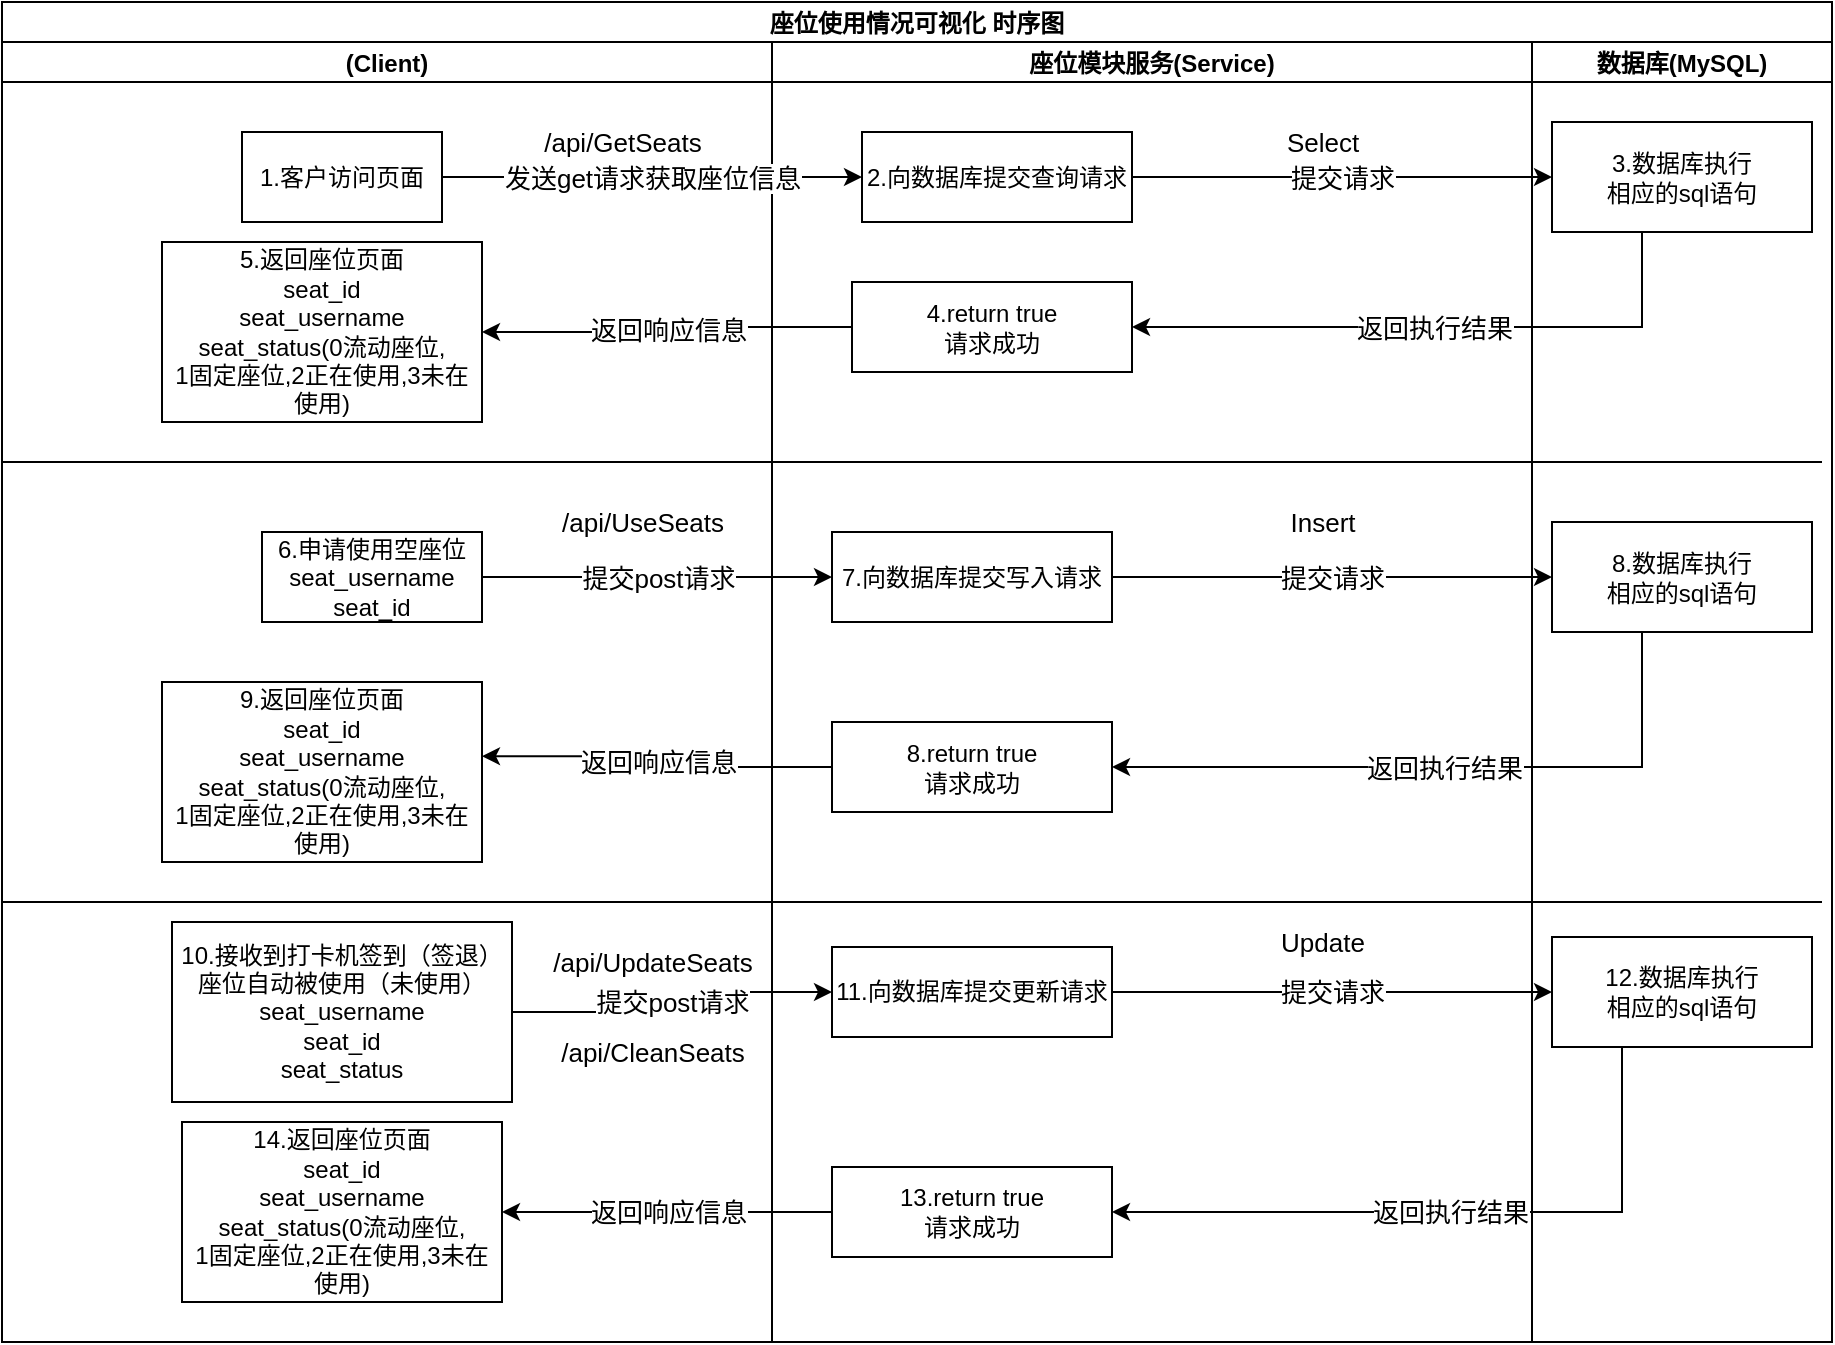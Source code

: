 <mxfile version="15.8.4" type="device" pages="4"><diagram id="prtHgNgQTEPvFCAcTncT" name="座位使用情况可视化"><mxGraphModel dx="1422" dy="856" grid="1" gridSize="10" guides="1" tooltips="1" connect="1" arrows="1" fold="1" page="1" pageScale="1" pageWidth="827" pageHeight="1169" math="0" shadow="0"><root><mxCell id="0"/><mxCell id="1" parent="0"/><mxCell id="Lxk1IPuW394Er8YOrYIt-1" value="座位使用情况可视化 时序图" style="swimlane;childLayout=stackLayout;resizeParent=1;resizeParentMax=0;startSize=20;" parent="1" vertex="1"><mxGeometry x="10" y="70" width="915" height="670" as="geometry"/></mxCell><mxCell id="Lxk1IPuW394Er8YOrYIt-2" value="(Client)" style="swimlane;startSize=20;" parent="Lxk1IPuW394Er8YOrYIt-1" vertex="1"><mxGeometry y="20" width="385" height="650" as="geometry"/></mxCell><mxCell id="Lxk1IPuW394Er8YOrYIt-5" value="1.客户访问页面" style="rounded=0;whiteSpace=wrap;html=1;" parent="Lxk1IPuW394Er8YOrYIt-2" vertex="1"><mxGeometry x="120" y="45" width="100" height="45" as="geometry"/></mxCell><mxCell id="Lxk1IPuW394Er8YOrYIt-10" value="6.申请使用空座位&lt;br&gt;seat_username&lt;br&gt;seat_id" style="rounded=0;whiteSpace=wrap;html=1;" parent="Lxk1IPuW394Er8YOrYIt-2" vertex="1"><mxGeometry x="130" y="245" width="110" height="45" as="geometry"/></mxCell><mxCell id="JnZabSUCHOi-VSOp7AF3-26" value="/api/GetSeats" style="text;html=1;align=center;verticalAlign=middle;resizable=0;points=[];autosize=1;strokeColor=none;fillColor=none;fontSize=13;" parent="Lxk1IPuW394Er8YOrYIt-2" vertex="1"><mxGeometry x="265" y="40" width="90" height="20" as="geometry"/></mxCell><mxCell id="JnZabSUCHOi-VSOp7AF3-31" value="/api/UseSeats" style="text;html=1;align=center;verticalAlign=middle;resizable=0;points=[];autosize=1;strokeColor=none;fillColor=none;fontSize=13;" parent="Lxk1IPuW394Er8YOrYIt-2" vertex="1"><mxGeometry x="270" y="230" width="100" height="20" as="geometry"/></mxCell><mxCell id="JnZabSUCHOi-VSOp7AF3-32" value="9.返回座位页面&lt;br&gt;seat_id&lt;br&gt;seat_username&lt;br&gt;seat_status(0流动座位,&lt;br&gt;1固定座位,2正在使用,3未在使用)" style="rounded=0;whiteSpace=wrap;html=1;" parent="Lxk1IPuW394Er8YOrYIt-2" vertex="1"><mxGeometry x="80" y="320" width="160" height="90" as="geometry"/></mxCell><mxCell id="JnZabSUCHOi-VSOp7AF3-36" value="/api/UpdateSeats" style="text;html=1;align=center;verticalAlign=middle;resizable=0;points=[];autosize=1;strokeColor=none;fillColor=none;fontSize=13;" parent="Lxk1IPuW394Er8YOrYIt-2" vertex="1"><mxGeometry x="265" y="450" width="120" height="20" as="geometry"/></mxCell><mxCell id="JnZabSUCHOi-VSOp7AF3-52" value="/api/CleanSeats" style="text;html=1;align=center;verticalAlign=middle;resizable=0;points=[];autosize=1;strokeColor=none;fillColor=none;fontSize=13;" parent="Lxk1IPuW394Er8YOrYIt-2" vertex="1"><mxGeometry x="270" y="495" width="110" height="20" as="geometry"/></mxCell><mxCell id="JnZabSUCHOi-VSOp7AF3-62" value="5.返回座位页面&lt;br&gt;seat_id&lt;br&gt;seat_username&lt;br&gt;seat_status(0流动座位,&lt;br&gt;1固定座位,2正在使用,3未在使用)" style="rounded=0;whiteSpace=wrap;html=1;" parent="Lxk1IPuW394Er8YOrYIt-2" vertex="1"><mxGeometry x="80" y="100" width="160" height="90" as="geometry"/></mxCell><mxCell id="JnZabSUCHOi-VSOp7AF3-63" value="14.返回座位页面&lt;br&gt;seat_id&lt;br&gt;seat_username&lt;br&gt;seat_status(0流动座位,&lt;br&gt;1固定座位,2正在使用,3未在使用)" style="rounded=0;whiteSpace=wrap;html=1;" parent="Lxk1IPuW394Er8YOrYIt-2" vertex="1"><mxGeometry x="90" y="540" width="160" height="90" as="geometry"/></mxCell><mxCell id="Lxk1IPuW394Er8YOrYIt-15" value="座位模块服务(Service)" style="swimlane;startSize=20;" parent="Lxk1IPuW394Er8YOrYIt-1" vertex="1"><mxGeometry x="385" y="20" width="380" height="650" as="geometry"/></mxCell><mxCell id="Lxk1IPuW394Er8YOrYIt-16" value="7.向数据库提交写入请求" style="rounded=0;whiteSpace=wrap;html=1;" parent="Lxk1IPuW394Er8YOrYIt-15" vertex="1"><mxGeometry x="30" y="245" width="140" height="45" as="geometry"/></mxCell><mxCell id="Lxk1IPuW394Er8YOrYIt-17" value="8.return true&lt;br&gt;请求成功" style="rounded=0;whiteSpace=wrap;html=1;" parent="Lxk1IPuW394Er8YOrYIt-15" vertex="1"><mxGeometry x="30" y="340" width="140" height="45" as="geometry"/></mxCell><mxCell id="Lxk1IPuW394Er8YOrYIt-7" value="2.向数据库提交查询请求" style="rounded=0;whiteSpace=wrap;html=1;" parent="Lxk1IPuW394Er8YOrYIt-15" vertex="1"><mxGeometry x="45" y="45" width="135" height="45" as="geometry"/></mxCell><mxCell id="JnZabSUCHOi-VSOp7AF3-27" value="4.return true&lt;br&gt;请求成功" style="rounded=0;whiteSpace=wrap;html=1;" parent="Lxk1IPuW394Er8YOrYIt-15" vertex="1"><mxGeometry x="40" y="120" width="140" height="45" as="geometry"/></mxCell><mxCell id="JnZabSUCHOi-VSOp7AF3-35" value="10.接收到打卡机签到（签退）&lt;br&gt;座位自动被使用（未使用）&lt;br&gt;seat_username&lt;br&gt;seat_id&lt;br&gt;seat_status" style="rounded=0;whiteSpace=wrap;html=1;" parent="Lxk1IPuW394Er8YOrYIt-15" vertex="1"><mxGeometry x="-300" y="440" width="170" height="90" as="geometry"/></mxCell><mxCell id="JnZabSUCHOi-VSOp7AF3-38" value="11.向数据库提交更新请求" style="rounded=0;whiteSpace=wrap;html=1;" parent="Lxk1IPuW394Er8YOrYIt-15" vertex="1"><mxGeometry x="30" y="452.5" width="140" height="45" as="geometry"/></mxCell><mxCell id="JnZabSUCHOi-VSOp7AF3-39" value="13.return true&lt;br&gt;请求成功" style="rounded=0;whiteSpace=wrap;html=1;" parent="Lxk1IPuW394Er8YOrYIt-15" vertex="1"><mxGeometry x="30" y="562.5" width="140" height="45" as="geometry"/></mxCell><mxCell id="JnZabSUCHOi-VSOp7AF3-40" value="提交post请求" style="edgeStyle=orthogonalEdgeStyle;rounded=0;orthogonalLoop=1;jettySize=auto;html=1;entryX=0;entryY=0.5;entryDx=0;entryDy=0;fontSize=13;" parent="Lxk1IPuW394Er8YOrYIt-15" source="JnZabSUCHOi-VSOp7AF3-35" target="JnZabSUCHOi-VSOp7AF3-38" edge="1"><mxGeometry relative="1" as="geometry"/></mxCell><mxCell id="JnZabSUCHOi-VSOp7AF3-48" value="Insert" style="text;html=1;align=center;verticalAlign=middle;resizable=0;points=[];autosize=1;strokeColor=none;fillColor=none;fontSize=13;" parent="Lxk1IPuW394Er8YOrYIt-15" vertex="1"><mxGeometry x="250" y="230" width="50" height="20" as="geometry"/></mxCell><mxCell id="JnZabSUCHOi-VSOp7AF3-50" value="Select" style="text;html=1;align=center;verticalAlign=middle;resizable=0;points=[];autosize=1;strokeColor=none;fillColor=none;fontSize=13;" parent="Lxk1IPuW394Er8YOrYIt-15" vertex="1"><mxGeometry x="250" y="40" width="50" height="20" as="geometry"/></mxCell><mxCell id="JnZabSUCHOi-VSOp7AF3-51" value="Update" style="text;html=1;align=center;verticalAlign=middle;resizable=0;points=[];autosize=1;strokeColor=none;fillColor=none;fontSize=13;" parent="Lxk1IPuW394Er8YOrYIt-15" vertex="1"><mxGeometry x="245" y="440" width="60" height="20" as="geometry"/></mxCell><mxCell id="Lxk1IPuW394Er8YOrYIt-18" value="提交post请求" style="edgeStyle=orthogonalEdgeStyle;rounded=0;orthogonalLoop=1;jettySize=auto;html=1;entryX=0;entryY=0.5;entryDx=0;entryDy=0;fontSize=13;" parent="Lxk1IPuW394Er8YOrYIt-1" source="Lxk1IPuW394Er8YOrYIt-10" target="Lxk1IPuW394Er8YOrYIt-16" edge="1"><mxGeometry relative="1" as="geometry"/></mxCell><mxCell id="JnZabSUCHOi-VSOp7AF3-43" value="返回执行结果" style="edgeStyle=orthogonalEdgeStyle;rounded=0;orthogonalLoop=1;jettySize=auto;html=1;entryX=1;entryY=0.5;entryDx=0;entryDy=0;fontSize=13;" parent="Lxk1IPuW394Er8YOrYIt-1" source="JnZabSUCHOi-VSOp7AF3-41" target="JnZabSUCHOi-VSOp7AF3-39" edge="1"><mxGeometry relative="1" as="geometry"><Array as="points"><mxPoint x="810" y="605"/></Array></mxGeometry></mxCell><mxCell id="Lxk1IPuW394Er8YOrYIt-21" value="提交请求" style="edgeStyle=orthogonalEdgeStyle;rounded=0;orthogonalLoop=1;jettySize=auto;html=1;entryX=0;entryY=0.5;entryDx=0;entryDy=0;fontSize=13;" parent="Lxk1IPuW394Er8YOrYIt-1" source="Lxk1IPuW394Er8YOrYIt-16" target="Lxk1IPuW394Er8YOrYIt-20" edge="1"><mxGeometry relative="1" as="geometry"/></mxCell><mxCell id="Lxk1IPuW394Er8YOrYIt-22" value="返回执行结果" style="edgeStyle=orthogonalEdgeStyle;rounded=0;orthogonalLoop=1;jettySize=auto;html=1;entryX=1;entryY=0.5;entryDx=0;entryDy=0;fontSize=13;" parent="Lxk1IPuW394Er8YOrYIt-1" source="Lxk1IPuW394Er8YOrYIt-20" target="Lxk1IPuW394Er8YOrYIt-17" edge="1"><mxGeometry relative="1" as="geometry"><Array as="points"><mxPoint x="820" y="383"/></Array></mxGeometry></mxCell><mxCell id="Lxk1IPuW394Er8YOrYIt-23" value="返回响应信息" style="edgeStyle=orthogonalEdgeStyle;rounded=0;orthogonalLoop=1;jettySize=auto;html=1;entryX=1;entryY=0.412;entryDx=0;entryDy=0;fontSize=13;entryPerimeter=0;" parent="Lxk1IPuW394Er8YOrYIt-1" source="Lxk1IPuW394Er8YOrYIt-17" target="JnZabSUCHOi-VSOp7AF3-32" edge="1"><mxGeometry relative="1" as="geometry"><mxPoint x="280" y="382.5" as="targetPoint"/></mxGeometry></mxCell><mxCell id="Lxk1IPuW394Er8YOrYIt-3" value="&lt;font style=&quot;font-size: 13px&quot;&gt;发送get请求获取座位信息&lt;/font&gt;" style="edgeStyle=orthogonalEdgeStyle;rounded=0;orthogonalLoop=1;jettySize=auto;html=1;exitX=1;exitY=0.5;exitDx=0;exitDy=0;entryX=0;entryY=0.5;entryDx=0;entryDy=0;" parent="Lxk1IPuW394Er8YOrYIt-1" source="Lxk1IPuW394Er8YOrYIt-5" target="Lxk1IPuW394Er8YOrYIt-7" edge="1"><mxGeometry relative="1" as="geometry"/></mxCell><mxCell id="JnZabSUCHOi-VSOp7AF3-2" value="提交请求" style="edgeStyle=orthogonalEdgeStyle;rounded=0;orthogonalLoop=1;jettySize=auto;html=1;entryX=0;entryY=0.5;entryDx=0;entryDy=0;fontSize=13;" parent="Lxk1IPuW394Er8YOrYIt-1" source="Lxk1IPuW394Er8YOrYIt-7" target="JnZabSUCHOi-VSOp7AF3-1" edge="1"><mxGeometry relative="1" as="geometry"/></mxCell><mxCell id="JnZabSUCHOi-VSOp7AF3-28" value="返回执行结果" style="edgeStyle=orthogonalEdgeStyle;rounded=0;orthogonalLoop=1;jettySize=auto;html=1;entryX=1;entryY=0.5;entryDx=0;entryDy=0;fontSize=13;" parent="Lxk1IPuW394Er8YOrYIt-1" source="JnZabSUCHOi-VSOp7AF3-1" target="JnZabSUCHOi-VSOp7AF3-27" edge="1"><mxGeometry relative="1" as="geometry"><Array as="points"><mxPoint x="820" y="163"/></Array></mxGeometry></mxCell><mxCell id="JnZabSUCHOi-VSOp7AF3-30" value="返回响应信息" style="edgeStyle=orthogonalEdgeStyle;rounded=0;orthogonalLoop=1;jettySize=auto;html=1;entryX=1;entryY=0.5;entryDx=0;entryDy=0;fontSize=13;" parent="Lxk1IPuW394Er8YOrYIt-1" source="JnZabSUCHOi-VSOp7AF3-27" target="JnZabSUCHOi-VSOp7AF3-62" edge="1"><mxGeometry relative="1" as="geometry"><mxPoint x="230" y="168.75" as="targetPoint"/></mxGeometry></mxCell><mxCell id="Lxk1IPuW394Er8YOrYIt-19" value="数据库(MySQL)" style="swimlane;startSize=20;" parent="Lxk1IPuW394Er8YOrYIt-1" vertex="1"><mxGeometry x="765" y="20" width="150" height="650" as="geometry"/></mxCell><mxCell id="Lxk1IPuW394Er8YOrYIt-20" value="8.数据库执行&lt;br&gt;相应的sql语句" style="rounded=0;whiteSpace=wrap;html=1;" parent="Lxk1IPuW394Er8YOrYIt-19" vertex="1"><mxGeometry x="10" y="240" width="130" height="55" as="geometry"/></mxCell><mxCell id="JnZabSUCHOi-VSOp7AF3-1" value="3.数据库执行&lt;br&gt;相应的sql语句" style="rounded=0;whiteSpace=wrap;html=1;" parent="Lxk1IPuW394Er8YOrYIt-19" vertex="1"><mxGeometry x="10" y="40" width="130" height="55" as="geometry"/></mxCell><mxCell id="JnZabSUCHOi-VSOp7AF3-41" value="12.数据库执行&lt;br&gt;相应的sql语句" style="rounded=0;whiteSpace=wrap;html=1;" parent="Lxk1IPuW394Er8YOrYIt-19" vertex="1"><mxGeometry x="10" y="447.5" width="130" height="55" as="geometry"/></mxCell><mxCell id="JnZabSUCHOi-VSOp7AF3-47" value="提交请求" style="edgeStyle=orthogonalEdgeStyle;rounded=0;orthogonalLoop=1;jettySize=auto;html=1;fontSize=13;" parent="Lxk1IPuW394Er8YOrYIt-1" source="JnZabSUCHOi-VSOp7AF3-38" target="JnZabSUCHOi-VSOp7AF3-41" edge="1"><mxGeometry relative="1" as="geometry"/></mxCell><mxCell id="JnZabSUCHOi-VSOp7AF3-44" value="返回响应信息" style="edgeStyle=orthogonalEdgeStyle;rounded=0;orthogonalLoop=1;jettySize=auto;html=1;entryX=1;entryY=0.5;entryDx=0;entryDy=0;fontSize=13;" parent="Lxk1IPuW394Er8YOrYIt-1" source="JnZabSUCHOi-VSOp7AF3-39" target="JnZabSUCHOi-VSOp7AF3-63" edge="1"><mxGeometry relative="1" as="geometry"><mxPoint x="245" y="591.49" as="targetPoint"/></mxGeometry></mxCell><mxCell id="JnZabSUCHOi-VSOp7AF3-64" value="" style="endArrow=none;html=1;rounded=0;fontSize=13;" parent="1" edge="1"><mxGeometry width="50" height="50" relative="1" as="geometry"><mxPoint x="10" y="300" as="sourcePoint"/><mxPoint x="920" y="300" as="targetPoint"/></mxGeometry></mxCell><mxCell id="JnZabSUCHOi-VSOp7AF3-65" value="" style="endArrow=none;html=1;rounded=0;fontSize=13;" parent="1" edge="1"><mxGeometry width="50" height="50" relative="1" as="geometry"><mxPoint x="10" y="520" as="sourcePoint"/><mxPoint x="920" y="520" as="targetPoint"/></mxGeometry></mxCell></root></mxGraphModel></diagram><diagram id="zvf_V9LpEJO3bM9gZ1Ei" name="吵闹程度可视化"><mxGraphModel dx="1102" dy="865" grid="1" gridSize="10" guides="1" tooltips="1" connect="1" arrows="1" fold="1" page="1" pageScale="1" pageWidth="827" pageHeight="1169" math="0" shadow="0"><root><mxCell id="7_1Yf_-tcWTFXGMBTOlj-0"/><mxCell id="7_1Yf_-tcWTFXGMBTOlj-1" parent="7_1Yf_-tcWTFXGMBTOlj-0"/></root></mxGraphModel></diagram><diagram id="K4zOcd0BZrFntYlwAPh0" name="空调温度可视化"><mxGraphModel dx="1422" dy="856" grid="1" gridSize="10" guides="1" tooltips="1" connect="1" arrows="1" fold="1" page="1" pageScale="1" pageWidth="827" pageHeight="1169" math="0" shadow="0"><root><mxCell id="RXmNckGUpzkK0Fo_I3o8-0"/><mxCell id="RXmNckGUpzkK0Fo_I3o8-1" parent="RXmNckGUpzkK0Fo_I3o8-0"/></root></mxGraphModel></diagram><diagram id="FgJvhORr0nyx-KiQ0xCk" name="第 4 页"><mxGraphModel dx="1822" dy="856" grid="0" gridSize="10" guides="1" tooltips="1" connect="1" arrows="1" fold="1" page="0" pageScale="1" pageWidth="827" pageHeight="1169" math="0" shadow="0"><root><mxCell id="Re-2HY3T_0zF_Pu04LtZ-0"/><mxCell id="Re-2HY3T_0zF_Pu04LtZ-1" parent="Re-2HY3T_0zF_Pu04LtZ-0"/><mxCell id="Re-2HY3T_0zF_Pu04LtZ-2" value="" style="rounded=0;whiteSpace=wrap;html=1;" vertex="1" parent="Re-2HY3T_0zF_Pu04LtZ-1"><mxGeometry x="-190" y="43" width="980" height="583" as="geometry"/></mxCell><mxCell id="Re-2HY3T_0zF_Pu04LtZ-3" value="" style="rounded=0;whiteSpace=wrap;html=1;" vertex="1" parent="Re-2HY3T_0zF_Pu04LtZ-1"><mxGeometry x="-170.5" y="59" width="929" height="40" as="geometry"/></mxCell><mxCell id="Re-2HY3T_0zF_Pu04LtZ-4" value="x'x'x" style="text;html=1;strokeColor=none;fillColor=none;align=center;verticalAlign=middle;whiteSpace=wrap;rounded=0;" vertex="1" parent="Re-2HY3T_0zF_Pu04LtZ-1"><mxGeometry x="-86" y="64" width="60" height="30" as="geometry"/></mxCell><mxCell id="Re-2HY3T_0zF_Pu04LtZ-5" value="x'x'x" style="text;html=1;strokeColor=none;fillColor=none;align=center;verticalAlign=middle;whiteSpace=wrap;rounded=0;" vertex="1" parent="Re-2HY3T_0zF_Pu04LtZ-1"><mxGeometry x="102" y="64" width="60" height="30" as="geometry"/></mxCell><mxCell id="Re-2HY3T_0zF_Pu04LtZ-6" value="x'x'x" style="text;html=1;strokeColor=none;fillColor=none;align=center;verticalAlign=middle;whiteSpace=wrap;rounded=0;" vertex="1" parent="Re-2HY3T_0zF_Pu04LtZ-1"><mxGeometry x="420" y="67" width="60" height="30" as="geometry"/></mxCell><mxCell id="Re-2HY3T_0zF_Pu04LtZ-7" value="" style="rounded=0;whiteSpace=wrap;html=1;" vertex="1" parent="Re-2HY3T_0zF_Pu04LtZ-1"><mxGeometry x="-164" y="115" width="115" height="486" as="geometry"/></mxCell><mxCell id="Re-2HY3T_0zF_Pu04LtZ-8" value="" style="rounded=0;whiteSpace=wrap;html=1;" vertex="1" parent="Re-2HY3T_0zF_Pu04LtZ-1"><mxGeometry x="23" y="135" width="296" height="222" as="geometry"/></mxCell><mxCell id="Re-2HY3T_0zF_Pu04LtZ-9" value="" style="rounded=0;whiteSpace=wrap;html=1;" vertex="1" parent="Re-2HY3T_0zF_Pu04LtZ-1"><mxGeometry x="398" y="128" width="296" height="222" as="geometry"/></mxCell></root></mxGraphModel></diagram></mxfile>